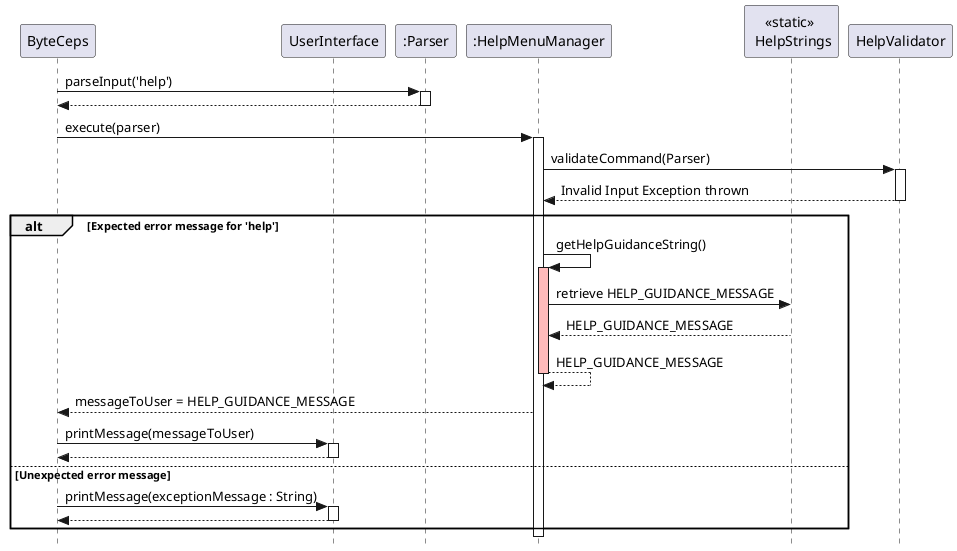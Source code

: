 @startuml SequenceDiagram
skinparam classAttributeIconSize 0
skinparam style strictuml
participant ByteCeps as User
participant UserInterface
participant ":Parser" as Parser
participant ":HelpMenuManager" as HelpMenuManager
participant HelpStrings as "<<static>> \n HelpStrings"
participant HelpValidator as Validator


User -> Parser : parseInput('help')
activate Parser
User <-- Parser
deactivate Parser

User -> HelpMenuManager : execute(parser)
activate HelpMenuManager

HelpMenuManager -> Validator : validateCommand(Parser)
activate Validator
Validator --> HelpMenuManager : Invalid Input Exception thrown
deactivate Validator

alt Expected error message for 'help'
    HelpMenuManager -> HelpMenuManager : getHelpGuidanceString()
    activate HelpMenuManager #FFBBBB


    HelpMenuManager -> HelpStrings : retrieve HELP_GUIDANCE_MESSAGE
    HelpMenuManager <-- HelpStrings : HELP_GUIDANCE_MESSAGE
    HelpMenuManager --> HelpMenuManager : HELP_GUIDANCE_MESSAGE
    deactivate HelpMenuManager #FFBBBB

    User <-- HelpMenuManager : messageToUser = HELP_GUIDANCE_MESSAGE
    User -> UserInterface: printMessage(messageToUser)
    activate UserInterface
    UserInterface --> User:
    deactivate UserInterface

else Unexpected error message
    User -> UserInterface: printMessage(exceptionMessage : String)
    activate UserInterface
    UserInterface --> User:
    deactivate UserInterface
end

@enduml